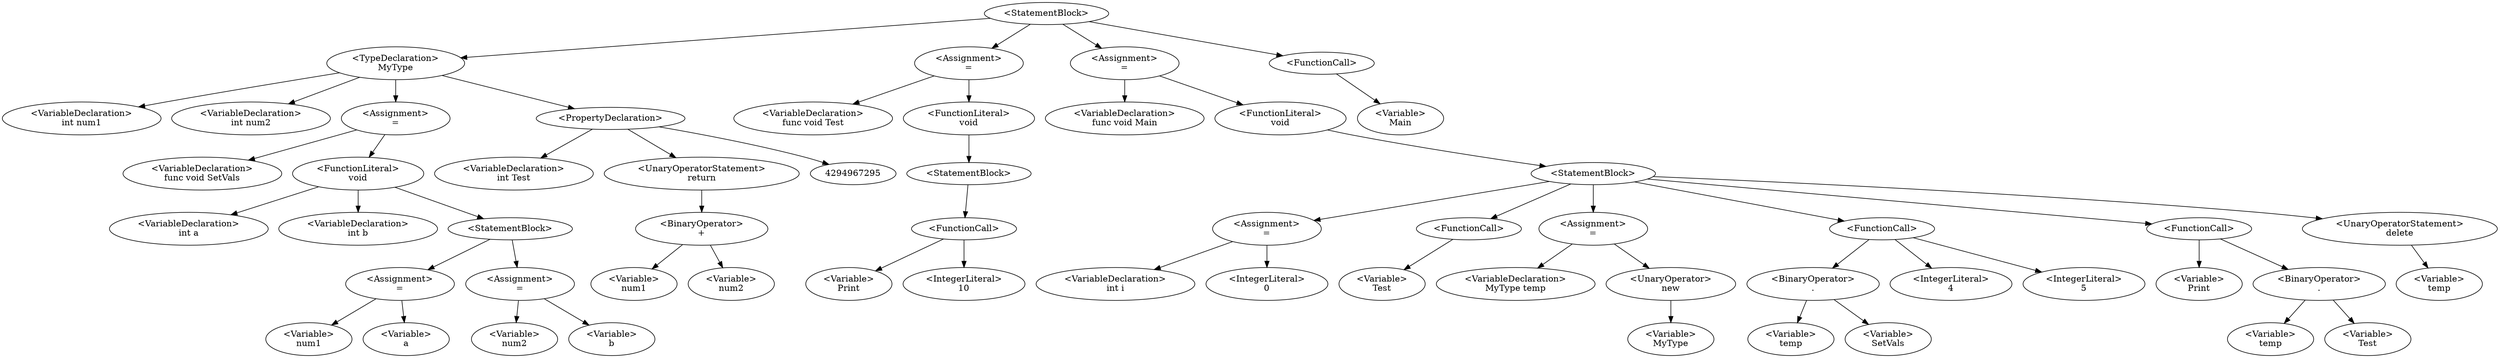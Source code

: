 digraph G {
0 [label="<StatementBlock>"];0->1;0->23;0->30;0->56;
1 [label="<TypeDeclaration>\nMyType"];1->2;1->3;1->5;1->17;
2 [label="<VariableDeclaration>\nint num1"];
3 [label="<VariableDeclaration>\nint num2"];
5 [label="<Assignment>\n="];5->4;5->6;
4 [label="<VariableDeclaration>\nfunc void SetVals"];
6 [label="<FunctionLiteral>
void"];6->7;6->8;6->9;
7 [label="<VariableDeclaration>\nint a"];
8 [label="<VariableDeclaration>\nint b"];
9 [label="<StatementBlock>"];9->11;9->14;
11 [label="<Assignment>\n="];11->10;11->12;
10 [label="<Variable>\nnum1"];
12 [label="<Variable>\na"];
14 [label="<Assignment>\n="];14->13;14->15;
13 [label="<Variable>\nnum2"];
15 [label="<Variable>\nb"];
17 [label="<PropertyDeclaration>"];17->16;17->18;17->4294967295;
16 [label="<VariableDeclaration>\nint Test"];
18 [label="<UnaryOperatorStatement>\nreturn"];18->20;
20 [label="<BinaryOperator>\n+"];20->19;20->21;
19 [label="<Variable>\nnum1"];
21 [label="<Variable>\nnum2"];
23 [label="<Assignment>\n="];23->22;23->24;
22 [label="<VariableDeclaration>\nfunc void Test"];
24 [label="<FunctionLiteral>
void"];24->25;
25 [label="<StatementBlock>"];25->27;
27 [label="<FunctionCall>\n"];27->26;27->28;
26 [label="<Variable>\nPrint"];
28 [label="<IntegerLiteral>\n10"];
30 [label="<Assignment>\n="];30->29;30->31;
29 [label="<VariableDeclaration>\nfunc void Main"];
31 [label="<FunctionLiteral>
void"];31->32;
32 [label="<StatementBlock>"];32->34;32->37;32->39;32->45;32->49;32->53;
34 [label="<Assignment>\n="];34->33;34->35;
33 [label="<VariableDeclaration>\nint i"];
35 [label="<IntegerLiteral>\n0"];
37 [label="<FunctionCall>\n"];37->36;
36 [label="<Variable>\nTest"];
39 [label="<Assignment>\n="];39->38;39->40;
38 [label="<VariableDeclaration>\nMyType temp"];
40 [label="<UnaryOperator>\nnew"];40->41;
41 [label="<Variable>\nMyType"];
45 [label="<FunctionCall>\n"];45->43;45->46;45->47;
43 [label="<BinaryOperator>\n."];43->42;43->44;
42 [label="<Variable>\ntemp"];
44 [label="<Variable>\nSetVals"];
46 [label="<IntegerLiteral>\n4"];
47 [label="<IntegerLiteral>\n5"];
49 [label="<FunctionCall>\n"];49->48;49->51;
48 [label="<Variable>\nPrint"];
51 [label="<BinaryOperator>\n."];51->50;51->52;
50 [label="<Variable>\ntemp"];
52 [label="<Variable>\nTest"];
53 [label="<UnaryOperatorStatement>\ndelete"];53->54;
54 [label="<Variable>\ntemp"];
56 [label="<FunctionCall>\n"];56->55;
55 [label="<Variable>\nMain"];
}